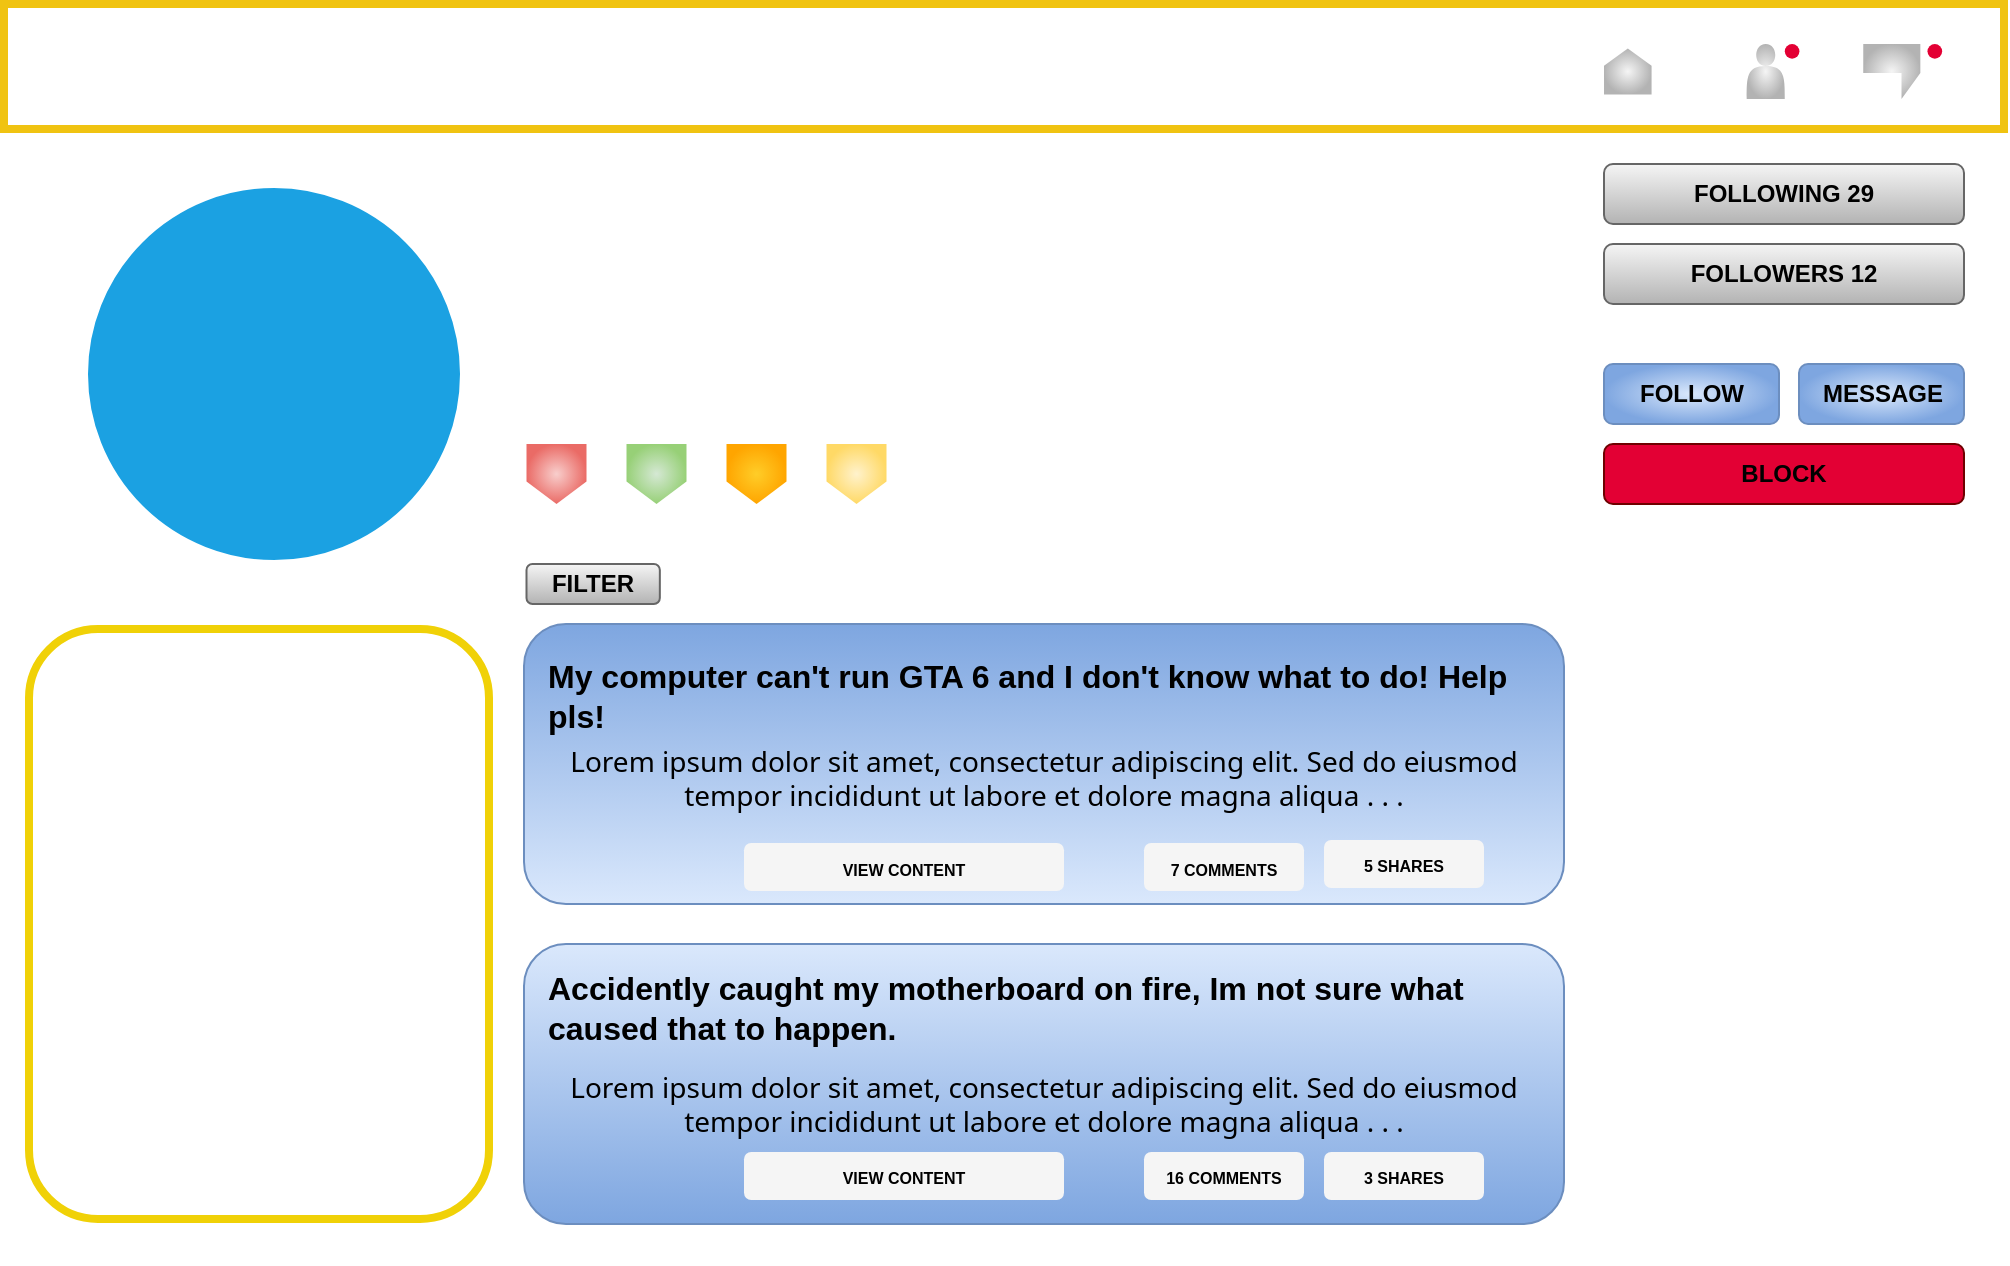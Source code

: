 <mxfile>
    <diagram id="ZaT9tbljy9xAsVbBOpcb" name="Page-1">
        <mxGraphModel dx="1867" dy="677" grid="1" gridSize="10" guides="1" tooltips="1" connect="1" arrows="1" fold="1" page="1" pageScale="1" pageWidth="850" pageHeight="1100" math="0" shadow="0">
            <root>
                <mxCell id="0"/>
                <mxCell id="1" parent="0"/>
                <mxCell id="2" value="" style="whiteSpace=wrap;html=1;strokeColor=none;" parent="1" vertex="1">
                    <mxGeometry x="-230" y="190" width="1000" height="630" as="geometry"/>
                </mxCell>
                <mxCell id="16" value="" style="group" parent="1" vertex="1" connectable="0">
                    <mxGeometry x="30" y="500" width="736.25" height="300" as="geometry"/>
                </mxCell>
                <mxCell id="8" value="&lt;br&gt;&lt;span style=&quot;color: rgb(0, 0, 0); font-family: Söhne, ui-sans-serif, system-ui, -apple-system, &amp;quot;Segoe UI&amp;quot;, Roboto, Ubuntu, Cantarell, &amp;quot;Noto Sans&amp;quot;, sans-serif, &amp;quot;Helvetica Neue&amp;quot;, Arial, &amp;quot;Apple Color Emoji&amp;quot;, &amp;quot;Segoe UI Emoji&amp;quot;, &amp;quot;Segoe UI Symbol&amp;quot;, &amp;quot;Noto Color Emoji&amp;quot;; font-size: 14px; font-style: normal; font-variant-ligatures: normal; font-variant-caps: normal; font-weight: 400; letter-spacing: normal; orphans: 2; text-align: left; text-indent: 0px; text-transform: none; widows: 2; word-spacing: 0px; -webkit-text-stroke-width: 0px; text-decoration-thickness: initial; text-decoration-style: initial; text-decoration-color: initial; float: none; display: inline !important;&quot;&gt;Lorem ipsum dolor sit amet, consectetur adipiscing elit. Sed do eiusmod tempor incididunt ut labore et dolore magna aliqua . . .&lt;/span&gt;&lt;br&gt;" style="whiteSpace=wrap;html=1;rounded=1;fillColor=#dae8fc;strokeColor=#6c8ebf;gradientDirection=north;gradientColor=#7ea6e0;" parent="16" vertex="1">
                    <mxGeometry width="520" height="140.0" as="geometry"/>
                </mxCell>
                <mxCell id="9" value="" style="whiteSpace=wrap;html=1;rounded=1;fillColor=#dae8fc;strokeColor=#6c8ebf;gradientColor=#7ea6e0;" parent="16" vertex="1">
                    <mxGeometry y="159.996" width="520" height="140.004" as="geometry"/>
                </mxCell>
                <mxCell id="32" value="&lt;font style=&quot;font-size: 16px;&quot;&gt;&lt;b&gt;My computer can't run GTA 6 and I don't know what to do! Help pls!&lt;/b&gt;&lt;/font&gt;" style="text;strokeColor=none;align=left;fillColor=none;html=1;verticalAlign=middle;whiteSpace=wrap;rounded=0;labelBackgroundColor=none;strokeWidth=4;fontSize=14;fontColor=#000000;" parent="16" vertex="1">
                    <mxGeometry x="10" y="12" width="500" height="48" as="geometry"/>
                </mxCell>
                <mxCell id="33" value="&lt;font style=&quot;font-size: 16px;&quot;&gt;&lt;b&gt;Accidently caught my motherboard on fire, Im not sure what caused that to happen.&lt;/b&gt;&lt;/font&gt;" style="text;strokeColor=none;align=left;fillColor=none;html=1;verticalAlign=middle;whiteSpace=wrap;rounded=0;labelBackgroundColor=none;strokeWidth=4;fontSize=14;fontColor=#000000;" parent="16" vertex="1">
                    <mxGeometry x="10" y="168" width="500" height="48" as="geometry"/>
                </mxCell>
                <mxCell id="35" value="&lt;span style=&quot;font-family: Söhne, ui-sans-serif, system-ui, -apple-system, &amp;quot;Segoe UI&amp;quot;, Roboto, Ubuntu, Cantarell, &amp;quot;Noto Sans&amp;quot;, sans-serif, &amp;quot;Helvetica Neue&amp;quot;, Arial, &amp;quot;Apple Color Emoji&amp;quot;, &amp;quot;Segoe UI Emoji&amp;quot;, &amp;quot;Segoe UI Symbol&amp;quot;, &amp;quot;Noto Color Emoji&amp;quot;; text-align: left;&quot;&gt;Lorem ipsum dolor sit amet, consectetur adipiscing elit. Sed do eiusmod tempor incididunt ut labore et dolore magna aliqua . . .&lt;/span&gt;" style="text;strokeColor=none;align=center;fillColor=none;html=1;verticalAlign=middle;whiteSpace=wrap;rounded=0;labelBackgroundColor=none;strokeWidth=4;fontSize=14;fontColor=#000000;" parent="16" vertex="1">
                    <mxGeometry x="10" y="216" width="500" height="48" as="geometry"/>
                </mxCell>
                <mxCell id="52" value="&lt;p style=&quot;line-height: 100%;&quot;&gt;&lt;font color=&quot;#000000&quot; style=&quot;font-size: 8px;&quot;&gt;&lt;b&gt;7 COMMENTS&lt;/b&gt;&lt;/font&gt;&lt;/p&gt;" style="whiteSpace=wrap;html=1;rounded=1;labelBackgroundColor=none;fillStyle=solid;strokeColor=none;strokeWidth=4;fontSize=14;fillColor=#f5f5f5;gradientDirection=radial;fontColor=#333333;" parent="16" vertex="1">
                    <mxGeometry x="310" y="109.5" width="80" height="24" as="geometry"/>
                </mxCell>
                <mxCell id="53" value="&lt;p style=&quot;line-height: 100%;&quot;&gt;&lt;font color=&quot;#000000&quot; style=&quot;font-size: 8px;&quot;&gt;&lt;b&gt;16 COMMENTS&lt;/b&gt;&lt;/font&gt;&lt;/p&gt;" style="whiteSpace=wrap;html=1;rounded=1;labelBackgroundColor=none;fillStyle=solid;strokeColor=none;strokeWidth=4;fontSize=14;fillColor=#f5f5f5;gradientDirection=radial;fontColor=#333333;" parent="16" vertex="1">
                    <mxGeometry x="310" y="264" width="80" height="24" as="geometry"/>
                </mxCell>
                <mxCell id="54" value="&lt;p style=&quot;line-height: 100%;&quot;&gt;&lt;font color=&quot;#000000&quot; style=&quot;font-size: 8px;&quot;&gt;&lt;b&gt;5 SHARES&lt;/b&gt;&lt;/font&gt;&lt;/p&gt;" style="whiteSpace=wrap;html=1;rounded=1;labelBackgroundColor=none;fillStyle=solid;strokeColor=none;strokeWidth=4;fontSize=14;fillColor=#f5f5f5;gradientDirection=radial;fontColor=#333333;" parent="16" vertex="1">
                    <mxGeometry x="400" y="108" width="80" height="24" as="geometry"/>
                </mxCell>
                <mxCell id="55" value="&lt;p style=&quot;line-height: 100%;&quot;&gt;&lt;font color=&quot;#000000&quot;&gt;&lt;span style=&quot;font-size: 8px;&quot;&gt;&lt;b&gt;3 SHARES&lt;/b&gt;&lt;/span&gt;&lt;/font&gt;&lt;/p&gt;" style="whiteSpace=wrap;html=1;rounded=1;labelBackgroundColor=none;fillStyle=solid;strokeColor=none;strokeWidth=4;fontSize=14;fillColor=#f5f5f5;gradientDirection=radial;fontColor=#333333;" parent="16" vertex="1">
                    <mxGeometry x="400" y="264" width="80" height="24" as="geometry"/>
                </mxCell>
                <mxCell id="56" value="&lt;p style=&quot;line-height: 100%;&quot;&gt;&lt;font color=&quot;#000000&quot; style=&quot;font-size: 8px;&quot;&gt;&lt;b&gt;VIEW CONTENT&lt;/b&gt;&lt;/font&gt;&lt;/p&gt;" style="whiteSpace=wrap;html=1;rounded=1;labelBackgroundColor=none;fillStyle=solid;strokeColor=none;strokeWidth=4;fontSize=14;fillColor=#f5f5f5;gradientDirection=radial;fontColor=#333333;" parent="16" vertex="1">
                    <mxGeometry x="110" y="109.5" width="160" height="24" as="geometry"/>
                </mxCell>
                <mxCell id="57" value="&lt;p style=&quot;line-height: 100%;&quot;&gt;&lt;font color=&quot;#000000&quot; style=&quot;font-size: 8px;&quot;&gt;&lt;b&gt;VIEW CONTENT&lt;/b&gt;&lt;/font&gt;&lt;/p&gt;" style="whiteSpace=wrap;html=1;rounded=1;labelBackgroundColor=none;fillStyle=solid;strokeColor=none;strokeWidth=4;fontSize=14;fillColor=#f5f5f5;gradientDirection=radial;fontColor=#333333;" parent="16" vertex="1">
                    <mxGeometry x="110" y="264" width="160" height="24" as="geometry"/>
                </mxCell>
                <mxCell id="17" value="&lt;font color=&quot;#000000&quot;&gt;&lt;b&gt;FILTER&lt;/b&gt;&lt;/font&gt;" style="whiteSpace=wrap;html=1;rounded=1;fillColor=#f5f5f5;strokeColor=#666666;gradientColor=#b3b3b3;" parent="1" vertex="1">
                    <mxGeometry x="31.25" y="470" width="66.67" height="20" as="geometry"/>
                </mxCell>
                <mxCell id="63" value="&lt;span style=&quot;font-size: 19px;&quot;&gt;BrianOrtiz_1995&lt;/span&gt;" style="text;strokeColor=none;align=left;fillColor=none;html=1;verticalAlign=middle;whiteSpace=wrap;rounded=0;labelBackgroundColor=none;fillStyle=solid;strokeWidth=4;fontSize=8;fontColor=#FFFFFF;" parent="1" vertex="1">
                    <mxGeometry x="30" y="290" width="150" height="30" as="geometry"/>
                </mxCell>
                <mxCell id="31" value="&lt;span style=&quot;font-family: Söhne, ui-sans-serif, system-ui, -apple-system, &amp;quot;Segoe UI&amp;quot;, Roboto, Ubuntu, Cantarell, &amp;quot;Noto Sans&amp;quot;, sans-serif, &amp;quot;Helvetica Neue&amp;quot;, Arial, &amp;quot;Apple Color Emoji&amp;quot;, &amp;quot;Segoe UI Emoji&amp;quot;, &amp;quot;Segoe UI Symbol&amp;quot;, &amp;quot;Noto Color Emoji&amp;quot;; font-size: 14px;&quot;&gt;&lt;font color=&quot;#ffffff&quot;&gt;Lorem ipsum dolor sit amet, consectetur adipiscing elit. Sed do eiusmod tempor incididunt ut labore et dolore magna aliqua. Ut enim ad minim veniam, quis nostrud exercitation ullamco laboris nisi ut aliquip ex ea commodo consequat.&lt;/font&gt;&lt;/span&gt;" style="text;strokeColor=none;align=left;fillColor=none;html=1;verticalAlign=middle;whiteSpace=wrap;rounded=0;" parent="1" vertex="1">
                    <mxGeometry x="31.25" y="330" width="500" height="60" as="geometry"/>
                </mxCell>
                <mxCell id="81" value="" style="shape=offPageConnector;whiteSpace=wrap;html=1;rounded=0;labelBackgroundColor=none;fillStyle=solid;strokeColor=none;strokeWidth=4;fontSize=19;fillColor=#fff2cc;gradientColor=#ffd966;gradientDirection=radial;" parent="1" vertex="1">
                    <mxGeometry x="181.25" y="410" width="30" height="30" as="geometry"/>
                </mxCell>
                <mxCell id="82" value="" style="shape=offPageConnector;whiteSpace=wrap;html=1;rounded=0;labelBackgroundColor=none;fillStyle=solid;strokeColor=none;strokeWidth=4;fontSize=19;fillColor=#ffcd28;gradientColor=#ffa500;gradientDirection=radial;" parent="1" vertex="1">
                    <mxGeometry x="131.25" y="410" width="30" height="30" as="geometry"/>
                </mxCell>
                <mxCell id="83" value="" style="shape=offPageConnector;whiteSpace=wrap;html=1;rounded=0;labelBackgroundColor=none;fillStyle=solid;strokeColor=none;strokeWidth=4;fontSize=19;fillColor=#d5e8d4;gradientColor=#97d077;gradientDirection=radial;" parent="1" vertex="1">
                    <mxGeometry x="81.25" y="410" width="30" height="30" as="geometry"/>
                </mxCell>
                <mxCell id="84" value="" style="shape=offPageConnector;whiteSpace=wrap;html=1;rounded=0;labelBackgroundColor=none;fillStyle=solid;strokeColor=none;strokeWidth=4;fontSize=19;fillColor=#f8cecc;gradientColor=#ea6b66;gradientDirection=radial;" parent="1" vertex="1">
                    <mxGeometry x="31.25" y="410" width="30" height="30" as="geometry"/>
                </mxCell>
                <mxCell id="5" value="" style="ellipse;whiteSpace=wrap;html=1;fillColor=#1ba1e2;fontColor=#ffffff;strokeColor=#FFFFFF;strokeWidth=4;perimeterSpacing=0;" parent="1" vertex="1">
                    <mxGeometry x="-190" y="280" width="190" height="190" as="geometry"/>
                </mxCell>
                <mxCell id="4" value="" style="whiteSpace=wrap;html=1;strokeColor=#F0C311;strokeWidth=4;perimeterSpacing=0;" parent="1" vertex="1">
                    <mxGeometry x="-230" y="190" width="1000" height="62.5" as="geometry"/>
                </mxCell>
                <mxCell id="117" value="" style="group" vertex="1" connectable="0" parent="1">
                    <mxGeometry x="540" y="210" width="171.25" height="27.5" as="geometry"/>
                </mxCell>
                <mxCell id="122" value="" style="group" vertex="1" connectable="0" parent="117">
                    <mxGeometry x="30" width="169.069" height="27.5" as="geometry"/>
                </mxCell>
                <mxCell id="74" value="" style="shape=actor;whiteSpace=wrap;html=1;rounded=1;labelBackgroundColor=none;fillStyle=solid;strokeColor=none;strokeWidth=4;fontSize=19;fillColor=#f5f5f5;gradientColor=#b3b3b3;gradientDirection=radial;" parent="122" vertex="1">
                    <mxGeometry x="71.354" width="19.028" height="27.5" as="geometry"/>
                </mxCell>
                <mxCell id="77" value="" style="shape=callout;whiteSpace=wrap;html=1;perimeter=calloutPerimeter;rounded=0;labelBackgroundColor=none;fillStyle=solid;strokeColor=none;strokeWidth=4;fontSize=19;fillColor=#f5f5f5;gradientColor=#b3b3b3;gradientDirection=radial;position2=0.67;size=13;position=0.67;base=10;" parent="122" vertex="1">
                    <mxGeometry x="129.627" width="28.542" height="27.5" as="geometry"/>
                </mxCell>
                <mxCell id="78" value="" style="ellipse;whiteSpace=wrap;html=1;aspect=fixed;rounded=0;labelBackgroundColor=none;fillStyle=solid;strokeColor=none;strokeWidth=4;fontSize=19;fontColor=#FFFFFF;fillColor=#E30034;gradientColor=none;gradientDirection=radial;" parent="122" vertex="1">
                    <mxGeometry x="161.736" width="7.333" height="7.333" as="geometry"/>
                </mxCell>
                <mxCell id="79" value="" style="ellipse;whiteSpace=wrap;html=1;aspect=fixed;rounded=0;labelBackgroundColor=none;fillStyle=solid;strokeColor=none;strokeWidth=4;fontSize=19;fontColor=#FFFFFF;fillColor=#E30034;gradientColor=none;gradientDirection=radial;" parent="122" vertex="1">
                    <mxGeometry x="90.382" width="7.333" height="7.333" as="geometry"/>
                </mxCell>
                <mxCell id="80" value="" style="shape=offPageConnector;whiteSpace=wrap;html=1;rounded=0;labelBackgroundColor=none;fillStyle=solid;strokeColor=none;strokeWidth=4;fontSize=19;fillColor=#f5f5f5;gradientColor=#b3b3b3;gradientDirection=radial;rotation=-180;" parent="122" vertex="1">
                    <mxGeometry x="1.776e-15" y="2.292" width="23.785" height="22.917" as="geometry"/>
                </mxCell>
                <mxCell id="120" value="" style="group" vertex="1" connectable="0" parent="1">
                    <mxGeometry x="570" y="270" width="180" height="170" as="geometry"/>
                </mxCell>
                <mxCell id="19" value="&lt;b&gt;MESSAGE&lt;/b&gt;" style="whiteSpace=wrap;html=1;rounded=1;fillColor=#dae8fc;strokeColor=#6c8ebf;gradientColor=#7ea6e0;gradientDirection=radial;" parent="120" vertex="1">
                    <mxGeometry x="97.5" y="100" width="82.5" height="30" as="geometry"/>
                </mxCell>
                <mxCell id="24" value="&lt;b&gt;&lt;font color=&quot;#000000&quot;&gt;FOLLOWING 29&lt;/font&gt;&lt;/b&gt;" style="whiteSpace=wrap;html=1;rounded=1;fillColor=#f5f5f5;strokeColor=#666666;gradientColor=#b3b3b3;" parent="120" vertex="1">
                    <mxGeometry width="180" height="30" as="geometry"/>
                </mxCell>
                <mxCell id="25" value="&lt;b&gt;&lt;font color=&quot;#000000&quot;&gt;FOLLOWERS 12&lt;/font&gt;&lt;/b&gt;" style="whiteSpace=wrap;html=1;rounded=1;fillColor=#f5f5f5;strokeColor=#666666;gradientColor=#b3b3b3;" parent="120" vertex="1">
                    <mxGeometry y="40" width="180" height="30" as="geometry"/>
                </mxCell>
                <mxCell id="26" value="&lt;b&gt;FOLLOW&lt;/b&gt;" style="whiteSpace=wrap;html=1;rounded=1;fillColor=#dae8fc;strokeColor=#6c8ebf;gradientColor=#7ea6e0;gradientDirection=radial;" parent="120" vertex="1">
                    <mxGeometry y="100" width="87.5" height="30" as="geometry"/>
                </mxCell>
                <mxCell id="71" value="&lt;b&gt;&lt;font color=&quot;#000000&quot;&gt;BLOCK&lt;/font&gt;&lt;/b&gt;" style="whiteSpace=wrap;html=1;rounded=1;fillColor=#E30034;strokeColor=#6F0000;fontColor=#ffffff;" parent="120" vertex="1">
                    <mxGeometry y="140" width="180" height="30" as="geometry"/>
                </mxCell>
                <mxCell id="123" value="" style="whiteSpace=wrap;html=1;strokeWidth=4;gradientDirection=radial;rotation=90;rounded=1;strokeColor=#F0D107;" vertex="1" parent="1">
                    <mxGeometry x="-250" y="535" width="295" height="230" as="geometry"/>
                </mxCell>
            </root>
        </mxGraphModel>
    </diagram>
</mxfile>